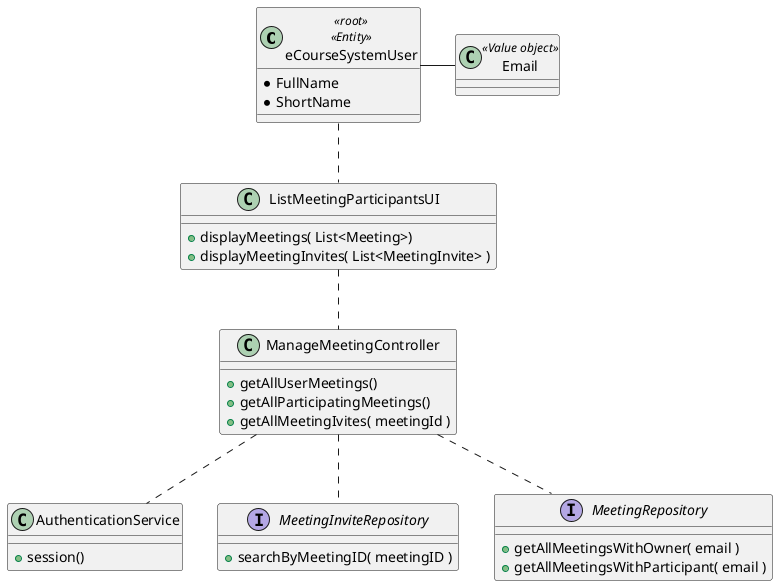 @startuml
'https://plantuml.com/class-diagram

class eCourseSystemUser <<root>> <<Entity>> {
    * FullName
    * ShortName
}
class Email <<Value object>>

class ListMeetingParticipantsUI{
    + displayMeetings( List<Meeting>)
    + displayMeetingInvites( List<MeetingInvite> )
}
class ManageMeetingController{
    + getAllUserMeetings()
    + getAllParticipatingMeetings()
    + getAllMeetingIvites( meetingId )
}
class AuthenticationService{
    + session()
}
interface MeetingInviteRepository{
    + searchByMeetingID( meetingID )
}
interface MeetingRepository{
    + getAllMeetingsWithOwner( email )
    + getAllMeetingsWithParticipant( email )
}



eCourseSystemUser - Email
eCourseSystemUser .. ListMeetingParticipantsUI
ListMeetingParticipantsUI .. ManageMeetingController
ManageMeetingController .. AuthenticationService
ManageMeetingController .. MeetingInviteRepository
ManageMeetingController .. MeetingRepository

@enduml